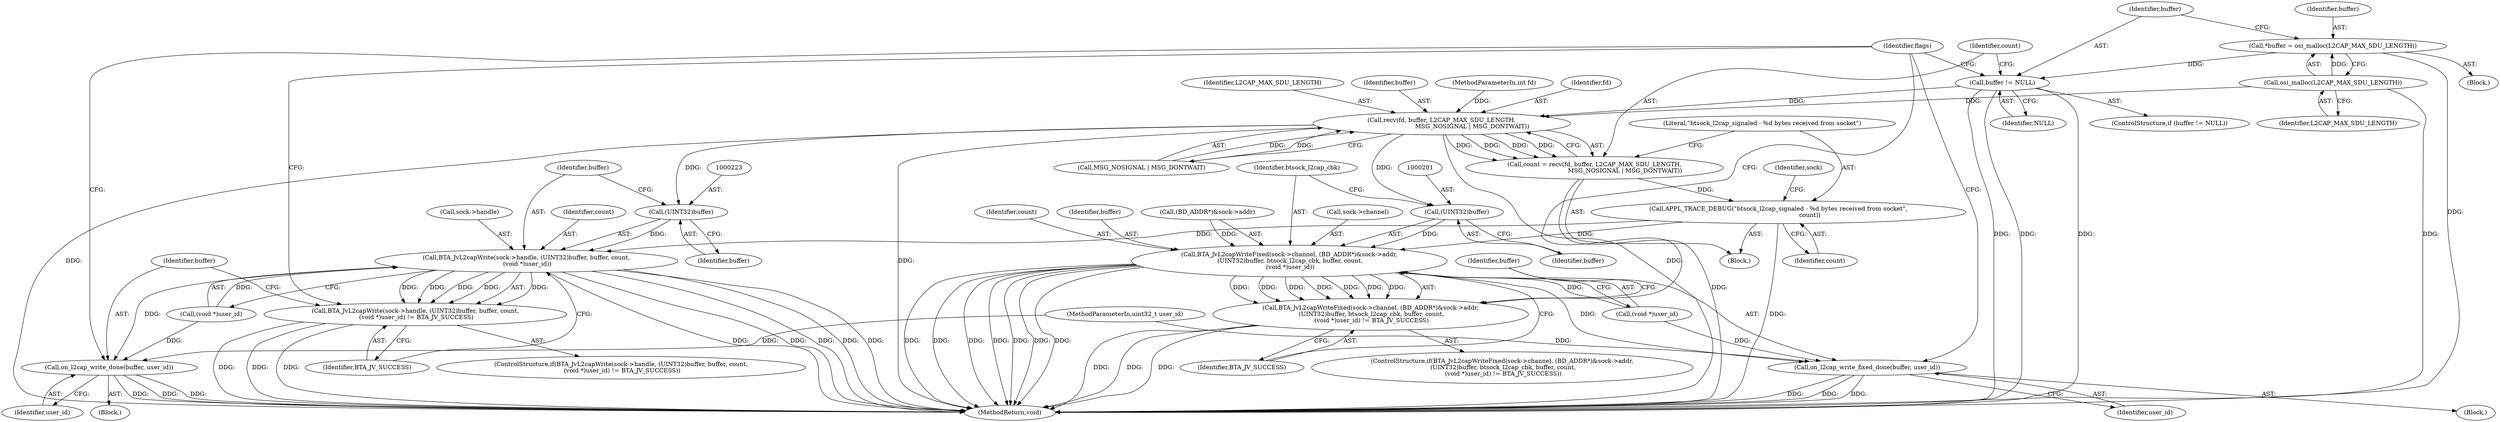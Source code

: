 digraph "0_Android_472271b153c5dc53c28beac55480a8d8434b2d5c_30@API" {
"1000161" [label="(Call,*buffer = osi_malloc(L2CAP_MAX_SDU_LENGTH))"];
"1000163" [label="(Call,osi_malloc(L2CAP_MAX_SDU_LENGTH))"];
"1000166" [label="(Call,buffer != NULL)"];
"1000173" [label="(Call,recv(fd, buffer, L2CAP_MAX_SDU_LENGTH,\n                                MSG_NOSIGNAL | MSG_DONTWAIT))"];
"1000171" [label="(Call,count = recv(fd, buffer, L2CAP_MAX_SDU_LENGTH,\n                                MSG_NOSIGNAL | MSG_DONTWAIT))"];
"1000180" [label="(Call,APPL_TRACE_DEBUG(\"btsock_l2cap_signaled - %d bytes received from socket\",\n                                 count))"];
"1000190" [label="(Call,BTA_JvL2capWriteFixed(sock->channel, (BD_ADDR*)&sock->addr,\n (UINT32)buffer, btsock_l2cap_cbk, buffer, count,\n (void *)user_id))"];
"1000189" [label="(Call,BTA_JvL2capWriteFixed(sock->channel, (BD_ADDR*)&sock->addr,\n (UINT32)buffer, btsock_l2cap_cbk, buffer, count,\n (void *)user_id) != BTA_JV_SUCCESS)"];
"1000211" [label="(Call,on_l2cap_write_fixed_done(buffer, user_id))"];
"1000218" [label="(Call,BTA_JvL2capWrite(sock->handle, (UINT32)buffer, buffer, count,\n (void *)user_id))"];
"1000217" [label="(Call,BTA_JvL2capWrite(sock->handle, (UINT32)buffer, buffer, count,\n (void *)user_id) != BTA_JV_SUCCESS)"];
"1000232" [label="(Call,on_l2cap_write_done(buffer, user_id))"];
"1000200" [label="(Call,(UINT32)buffer)"];
"1000222" [label="(Call,(UINT32)buffer)"];
"1000209" [label="(Identifier,BTA_JV_SUCCESS)"];
"1000227" [label="(Call,(void *)user_id)"];
"1000173" [label="(Call,recv(fd, buffer, L2CAP_MAX_SDU_LENGTH,\n                                MSG_NOSIGNAL | MSG_DONTWAIT))"];
"1000204" [label="(Identifier,buffer)"];
"1000190" [label="(Call,BTA_JvL2capWriteFixed(sock->channel, (BD_ADDR*)&sock->addr,\n (UINT32)buffer, btsock_l2cap_cbk, buffer, count,\n (void *)user_id))"];
"1000161" [label="(Call,*buffer = osi_malloc(L2CAP_MAX_SDU_LENGTH))"];
"1000224" [label="(Identifier,buffer)"];
"1000177" [label="(Call,MSG_NOSIGNAL | MSG_DONTWAIT)"];
"1000194" [label="(Call,(BD_ADDR*)&sock->addr)"];
"1000226" [label="(Identifier,count)"];
"1000168" [label="(Identifier,NULL)"];
"1000218" [label="(Call,BTA_JvL2capWrite(sock->handle, (UINT32)buffer, buffer, count,\n (void *)user_id))"];
"1000200" [label="(Call,(UINT32)buffer)"];
"1000210" [label="(Block,)"];
"1000295" [label="(MethodReturn,void)"];
"1000203" [label="(Identifier,btsock_l2cap_cbk)"];
"1000166" [label="(Call,buffer != NULL)"];
"1000212" [label="(Identifier,buffer)"];
"1000164" [label="(Identifier,L2CAP_MAX_SDU_LENGTH)"];
"1000174" [label="(Identifier,fd)"];
"1000182" [label="(Identifier,count)"];
"1000159" [label="(Block,)"];
"1000191" [label="(Call,sock->channel)"];
"1000230" [label="(Identifier,BTA_JV_SUCCESS)"];
"1000162" [label="(Identifier,buffer)"];
"1000219" [label="(Call,sock->handle)"];
"1000211" [label="(Call,on_l2cap_write_fixed_done(buffer, user_id))"];
"1000171" [label="(Call,count = recv(fd, buffer, L2CAP_MAX_SDU_LENGTH,\n                                MSG_NOSIGNAL | MSG_DONTWAIT))"];
"1000217" [label="(Call,BTA_JvL2capWrite(sock->handle, (UINT32)buffer, buffer, count,\n (void *)user_id) != BTA_JV_SUCCESS)"];
"1000234" [label="(Identifier,user_id)"];
"1000205" [label="(Identifier,count)"];
"1000189" [label="(Call,BTA_JvL2capWriteFixed(sock->channel, (BD_ADDR*)&sock->addr,\n (UINT32)buffer, btsock_l2cap_cbk, buffer, count,\n (void *)user_id) != BTA_JV_SUCCESS)"];
"1000176" [label="(Identifier,L2CAP_MAX_SDU_LENGTH)"];
"1000213" [label="(Identifier,user_id)"];
"1000233" [label="(Identifier,buffer)"];
"1000106" [label="(MethodParameterIn,uint32_t user_id)"];
"1000231" [label="(Block,)"];
"1000175" [label="(Identifier,buffer)"];
"1000206" [label="(Call,(void *)user_id)"];
"1000180" [label="(Call,APPL_TRACE_DEBUG(\"btsock_l2cap_signaled - %d bytes received from socket\",\n                                 count))"];
"1000163" [label="(Call,osi_malloc(L2CAP_MAX_SDU_LENGTH))"];
"1000243" [label="(Identifier,flags)"];
"1000232" [label="(Call,on_l2cap_write_done(buffer, user_id))"];
"1000225" [label="(Identifier,buffer)"];
"1000188" [label="(ControlStructure,if(BTA_JvL2capWriteFixed(sock->channel, (BD_ADDR*)&sock->addr,\n (UINT32)buffer, btsock_l2cap_cbk, buffer, count,\n (void *)user_id) != BTA_JV_SUCCESS))"];
"1000172" [label="(Identifier,count)"];
"1000216" [label="(ControlStructure,if(BTA_JvL2capWrite(sock->handle, (UINT32)buffer, buffer, count,\n (void *)user_id) != BTA_JV_SUCCESS))"];
"1000181" [label="(Literal,\"btsock_l2cap_signaled - %d bytes received from socket\")"];
"1000222" [label="(Call,(UINT32)buffer)"];
"1000167" [label="(Identifier,buffer)"];
"1000104" [label="(MethodParameterIn,int fd)"];
"1000185" [label="(Identifier,sock)"];
"1000202" [label="(Identifier,buffer)"];
"1000169" [label="(Block,)"];
"1000165" [label="(ControlStructure,if (buffer != NULL))"];
"1000161" -> "1000159"  [label="AST: "];
"1000161" -> "1000163"  [label="CFG: "];
"1000162" -> "1000161"  [label="AST: "];
"1000163" -> "1000161"  [label="AST: "];
"1000167" -> "1000161"  [label="CFG: "];
"1000161" -> "1000295"  [label="DDG: "];
"1000163" -> "1000161"  [label="DDG: "];
"1000161" -> "1000166"  [label="DDG: "];
"1000163" -> "1000164"  [label="CFG: "];
"1000164" -> "1000163"  [label="AST: "];
"1000163" -> "1000295"  [label="DDG: "];
"1000163" -> "1000173"  [label="DDG: "];
"1000166" -> "1000165"  [label="AST: "];
"1000166" -> "1000168"  [label="CFG: "];
"1000167" -> "1000166"  [label="AST: "];
"1000168" -> "1000166"  [label="AST: "];
"1000172" -> "1000166"  [label="CFG: "];
"1000243" -> "1000166"  [label="CFG: "];
"1000166" -> "1000295"  [label="DDG: "];
"1000166" -> "1000295"  [label="DDG: "];
"1000166" -> "1000295"  [label="DDG: "];
"1000166" -> "1000173"  [label="DDG: "];
"1000173" -> "1000171"  [label="AST: "];
"1000173" -> "1000177"  [label="CFG: "];
"1000174" -> "1000173"  [label="AST: "];
"1000175" -> "1000173"  [label="AST: "];
"1000176" -> "1000173"  [label="AST: "];
"1000177" -> "1000173"  [label="AST: "];
"1000171" -> "1000173"  [label="CFG: "];
"1000173" -> "1000295"  [label="DDG: "];
"1000173" -> "1000295"  [label="DDG: "];
"1000173" -> "1000295"  [label="DDG: "];
"1000173" -> "1000171"  [label="DDG: "];
"1000173" -> "1000171"  [label="DDG: "];
"1000173" -> "1000171"  [label="DDG: "];
"1000173" -> "1000171"  [label="DDG: "];
"1000104" -> "1000173"  [label="DDG: "];
"1000177" -> "1000173"  [label="DDG: "];
"1000177" -> "1000173"  [label="DDG: "];
"1000173" -> "1000200"  [label="DDG: "];
"1000173" -> "1000222"  [label="DDG: "];
"1000171" -> "1000169"  [label="AST: "];
"1000172" -> "1000171"  [label="AST: "];
"1000181" -> "1000171"  [label="CFG: "];
"1000171" -> "1000295"  [label="DDG: "];
"1000171" -> "1000180"  [label="DDG: "];
"1000180" -> "1000169"  [label="AST: "];
"1000180" -> "1000182"  [label="CFG: "];
"1000181" -> "1000180"  [label="AST: "];
"1000182" -> "1000180"  [label="AST: "];
"1000185" -> "1000180"  [label="CFG: "];
"1000180" -> "1000295"  [label="DDG: "];
"1000180" -> "1000190"  [label="DDG: "];
"1000180" -> "1000218"  [label="DDG: "];
"1000190" -> "1000189"  [label="AST: "];
"1000190" -> "1000206"  [label="CFG: "];
"1000191" -> "1000190"  [label="AST: "];
"1000194" -> "1000190"  [label="AST: "];
"1000200" -> "1000190"  [label="AST: "];
"1000203" -> "1000190"  [label="AST: "];
"1000204" -> "1000190"  [label="AST: "];
"1000205" -> "1000190"  [label="AST: "];
"1000206" -> "1000190"  [label="AST: "];
"1000209" -> "1000190"  [label="CFG: "];
"1000190" -> "1000295"  [label="DDG: "];
"1000190" -> "1000295"  [label="DDG: "];
"1000190" -> "1000295"  [label="DDG: "];
"1000190" -> "1000295"  [label="DDG: "];
"1000190" -> "1000295"  [label="DDG: "];
"1000190" -> "1000295"  [label="DDG: "];
"1000190" -> "1000295"  [label="DDG: "];
"1000190" -> "1000189"  [label="DDG: "];
"1000190" -> "1000189"  [label="DDG: "];
"1000190" -> "1000189"  [label="DDG: "];
"1000190" -> "1000189"  [label="DDG: "];
"1000190" -> "1000189"  [label="DDG: "];
"1000190" -> "1000189"  [label="DDG: "];
"1000190" -> "1000189"  [label="DDG: "];
"1000194" -> "1000190"  [label="DDG: "];
"1000200" -> "1000190"  [label="DDG: "];
"1000206" -> "1000190"  [label="DDG: "];
"1000190" -> "1000211"  [label="DDG: "];
"1000189" -> "1000188"  [label="AST: "];
"1000189" -> "1000209"  [label="CFG: "];
"1000209" -> "1000189"  [label="AST: "];
"1000212" -> "1000189"  [label="CFG: "];
"1000243" -> "1000189"  [label="CFG: "];
"1000189" -> "1000295"  [label="DDG: "];
"1000189" -> "1000295"  [label="DDG: "];
"1000189" -> "1000295"  [label="DDG: "];
"1000211" -> "1000210"  [label="AST: "];
"1000211" -> "1000213"  [label="CFG: "];
"1000212" -> "1000211"  [label="AST: "];
"1000213" -> "1000211"  [label="AST: "];
"1000243" -> "1000211"  [label="CFG: "];
"1000211" -> "1000295"  [label="DDG: "];
"1000211" -> "1000295"  [label="DDG: "];
"1000211" -> "1000295"  [label="DDG: "];
"1000206" -> "1000211"  [label="DDG: "];
"1000106" -> "1000211"  [label="DDG: "];
"1000218" -> "1000217"  [label="AST: "];
"1000218" -> "1000227"  [label="CFG: "];
"1000219" -> "1000218"  [label="AST: "];
"1000222" -> "1000218"  [label="AST: "];
"1000225" -> "1000218"  [label="AST: "];
"1000226" -> "1000218"  [label="AST: "];
"1000227" -> "1000218"  [label="AST: "];
"1000230" -> "1000218"  [label="CFG: "];
"1000218" -> "1000295"  [label="DDG: "];
"1000218" -> "1000295"  [label="DDG: "];
"1000218" -> "1000295"  [label="DDG: "];
"1000218" -> "1000295"  [label="DDG: "];
"1000218" -> "1000295"  [label="DDG: "];
"1000218" -> "1000217"  [label="DDG: "];
"1000218" -> "1000217"  [label="DDG: "];
"1000218" -> "1000217"  [label="DDG: "];
"1000218" -> "1000217"  [label="DDG: "];
"1000218" -> "1000217"  [label="DDG: "];
"1000222" -> "1000218"  [label="DDG: "];
"1000227" -> "1000218"  [label="DDG: "];
"1000218" -> "1000232"  [label="DDG: "];
"1000217" -> "1000216"  [label="AST: "];
"1000217" -> "1000230"  [label="CFG: "];
"1000230" -> "1000217"  [label="AST: "];
"1000233" -> "1000217"  [label="CFG: "];
"1000243" -> "1000217"  [label="CFG: "];
"1000217" -> "1000295"  [label="DDG: "];
"1000217" -> "1000295"  [label="DDG: "];
"1000217" -> "1000295"  [label="DDG: "];
"1000232" -> "1000231"  [label="AST: "];
"1000232" -> "1000234"  [label="CFG: "];
"1000233" -> "1000232"  [label="AST: "];
"1000234" -> "1000232"  [label="AST: "];
"1000243" -> "1000232"  [label="CFG: "];
"1000232" -> "1000295"  [label="DDG: "];
"1000232" -> "1000295"  [label="DDG: "];
"1000232" -> "1000295"  [label="DDG: "];
"1000227" -> "1000232"  [label="DDG: "];
"1000106" -> "1000232"  [label="DDG: "];
"1000200" -> "1000202"  [label="CFG: "];
"1000201" -> "1000200"  [label="AST: "];
"1000202" -> "1000200"  [label="AST: "];
"1000203" -> "1000200"  [label="CFG: "];
"1000222" -> "1000224"  [label="CFG: "];
"1000223" -> "1000222"  [label="AST: "];
"1000224" -> "1000222"  [label="AST: "];
"1000225" -> "1000222"  [label="CFG: "];
}
